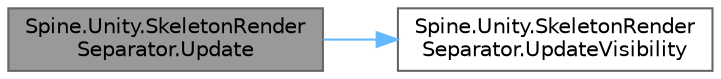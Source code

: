 digraph "Spine.Unity.SkeletonRenderSeparator.Update"
{
 // LATEX_PDF_SIZE
  bgcolor="transparent";
  edge [fontname=Helvetica,fontsize=10,labelfontname=Helvetica,labelfontsize=10];
  node [fontname=Helvetica,fontsize=10,shape=box,height=0.2,width=0.4];
  rankdir="LR";
  Node1 [id="Node000001",label="Spine.Unity.SkeletonRender\lSeparator.Update",height=0.2,width=0.4,color="gray40", fillcolor="grey60", style="filled", fontcolor="black",tooltip=" "];
  Node1 -> Node2 [id="edge1_Node000001_Node000002",color="steelblue1",style="solid",tooltip=" "];
  Node2 [id="Node000002",label="Spine.Unity.SkeletonRender\lSeparator.UpdateVisibility",height=0.2,width=0.4,color="grey40", fillcolor="white", style="filled",URL="$class_spine_1_1_unity_1_1_skeleton_render_separator.html#af1d03d4a525194327a0d119358505ff8",tooltip=" "];
}
